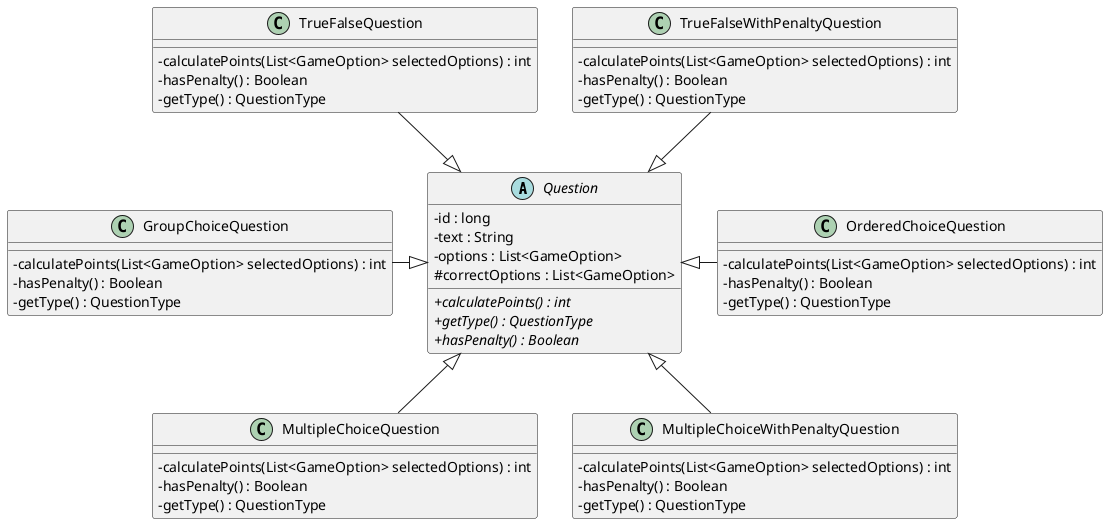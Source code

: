 @startuml DiagramaUML-DetallePreguntas-TP2

skinparam classAttributeIconSize 0

abstract Question{
    - id : long
    - text : String
    - options : List<GameOption>
    # correctOptions : List<GameOption>
    + {abstract}calculatePoints() : int
    + {abstract}getType() : QuestionType
    + {abstract}hasPenalty() : Boolean
}

class TrueFalseQuestion{
    - calculatePoints(List<GameOption> selectedOptions) : int
    - hasPenalty() : Boolean
    - getType() : QuestionType
}

class TrueFalseWithPenaltyQuestion{
    - calculatePoints(List<GameOption> selectedOptions) : int
    - hasPenalty() : Boolean
    - getType() : QuestionType
}

class OrderedChoiceQuestion{
    - calculatePoints(List<GameOption> selectedOptions) : int
    - hasPenalty() : Boolean
    - getType() : QuestionType
}

class MultipleChoiceQuestion{
    - calculatePoints(List<GameOption> selectedOptions) : int
    - hasPenalty() : Boolean
    - getType() : QuestionType
}

class MultipleChoiceWithPenaltyQuestion{
    - calculatePoints(List<GameOption> selectedOptions) : int
    - hasPenalty() : Boolean
    - getType() : QuestionType
}

class GroupChoiceQuestion{
    - calculatePoints(List<GameOption> selectedOptions) : int
    - hasPenalty() : Boolean
    - getType() : QuestionType
}


TrueFalseQuestion --|> Question
TrueFalseWithPenaltyQuestion --|> Question

OrderedChoiceQuestion --left|> Question

MultipleChoiceQuestion --up|> Question
MultipleChoiceWithPenaltyQuestion --up|> Question

GroupChoiceQuestion --right|> Question

@enduml